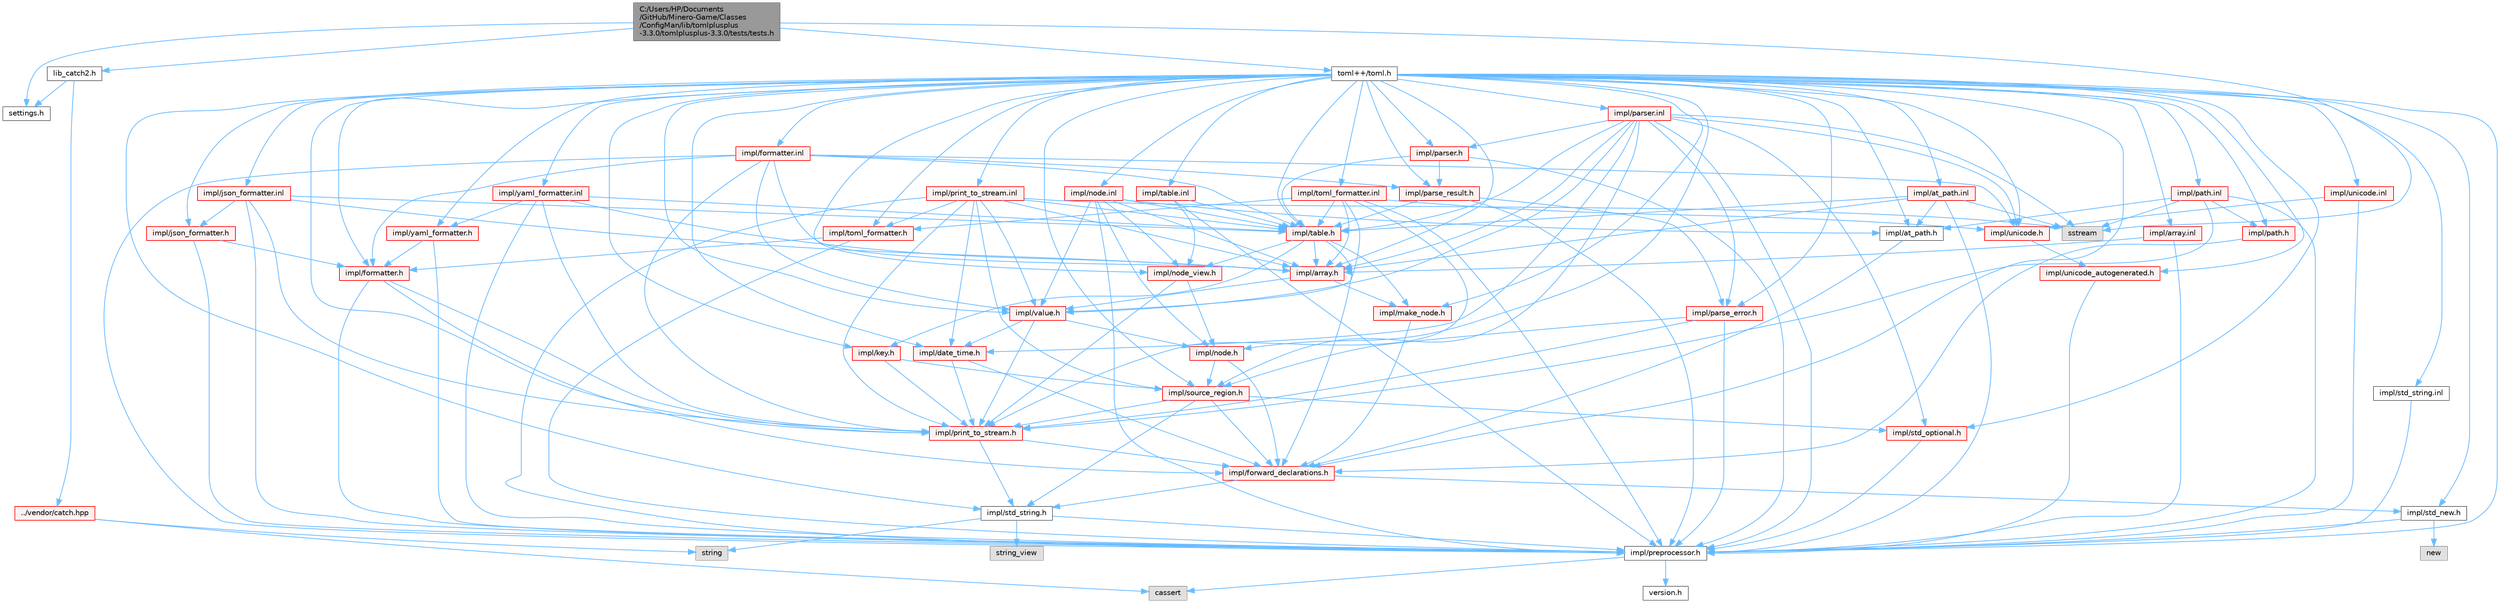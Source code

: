 digraph "C:/Users/HP/Documents/GitHub/Minero-Game/Classes/ConfigMan/lib/tomlplusplus-3.3.0/tomlplusplus-3.3.0/tests/tests.h"
{
 // LATEX_PDF_SIZE
  bgcolor="transparent";
  edge [fontname=Helvetica,fontsize=10,labelfontname=Helvetica,labelfontsize=10];
  node [fontname=Helvetica,fontsize=10,shape=box,height=0.2,width=0.4];
  Node1 [id="Node000001",label="C:/Users/HP/Documents\l/GitHub/Minero-Game/Classes\l/ConfigMan/lib/tomlplusplus\l-3.3.0/tomlplusplus-3.3.0/tests/tests.h",height=0.2,width=0.4,color="gray40", fillcolor="grey60", style="filled", fontcolor="black",tooltip=" "];
  Node1 -> Node2 [id="edge349_Node000001_Node000002",color="steelblue1",style="solid",tooltip=" "];
  Node2 [id="Node000002",label="settings.h",height=0.2,width=0.4,color="grey40", fillcolor="white", style="filled",URL="$_classes_2_config_man_2lib_2tomlplusplus-3_83_80_2tomlplusplus-3_83_80_2tests_2settings_8h.html",tooltip=" "];
  Node1 -> Node3 [id="edge350_Node000001_Node000003",color="steelblue1",style="solid",tooltip=" "];
  Node3 [id="Node000003",label="toml++/toml.h",height=0.2,width=0.4,color="grey40", fillcolor="white", style="filled",URL="$toml_8h.html",tooltip=" "];
  Node3 -> Node4 [id="edge351_Node000003_Node000004",color="steelblue1",style="solid",tooltip=" "];
  Node4 [id="Node000004",label="impl/preprocessor.h",height=0.2,width=0.4,color="grey40", fillcolor="white", style="filled",URL="$preprocessor_8h.html",tooltip=" "];
  Node4 -> Node5 [id="edge352_Node000004_Node000005",color="steelblue1",style="solid",tooltip=" "];
  Node5 [id="Node000005",label="cassert",height=0.2,width=0.4,color="grey60", fillcolor="#E0E0E0", style="filled",tooltip=" "];
  Node4 -> Node6 [id="edge353_Node000004_Node000006",color="steelblue1",style="solid",tooltip=" "];
  Node6 [id="Node000006",label="version.h",height=0.2,width=0.4,color="grey40", fillcolor="white", style="filled",URL="$version_8h.html",tooltip=" "];
  Node3 -> Node7 [id="edge354_Node000003_Node000007",color="steelblue1",style="solid",tooltip=" "];
  Node7 [id="Node000007",label="impl/std_new.h",height=0.2,width=0.4,color="grey40", fillcolor="white", style="filled",URL="$std__new_8h.html",tooltip=" "];
  Node7 -> Node4 [id="edge355_Node000007_Node000004",color="steelblue1",style="solid",tooltip=" "];
  Node7 -> Node8 [id="edge356_Node000007_Node000008",color="steelblue1",style="solid",tooltip=" "];
  Node8 [id="Node000008",label="new",height=0.2,width=0.4,color="grey60", fillcolor="#E0E0E0", style="filled",tooltip=" "];
  Node3 -> Node9 [id="edge357_Node000003_Node000009",color="steelblue1",style="solid",tooltip=" "];
  Node9 [id="Node000009",label="impl/std_string.h",height=0.2,width=0.4,color="grey40", fillcolor="white", style="filled",URL="$std__string_8h.html",tooltip=" "];
  Node9 -> Node4 [id="edge358_Node000009_Node000004",color="steelblue1",style="solid",tooltip=" "];
  Node9 -> Node10 [id="edge359_Node000009_Node000010",color="steelblue1",style="solid",tooltip=" "];
  Node10 [id="Node000010",label="string_view",height=0.2,width=0.4,color="grey60", fillcolor="#E0E0E0", style="filled",tooltip=" "];
  Node9 -> Node11 [id="edge360_Node000009_Node000011",color="steelblue1",style="solid",tooltip=" "];
  Node11 [id="Node000011",label="string",height=0.2,width=0.4,color="grey60", fillcolor="#E0E0E0", style="filled",tooltip=" "];
  Node3 -> Node12 [id="edge361_Node000003_Node000012",color="steelblue1",style="solid",tooltip=" "];
  Node12 [id="Node000012",label="impl/std_optional.h",height=0.2,width=0.4,color="red", fillcolor="#FFF0F0", style="filled",URL="$std__optional_8h.html",tooltip=" "];
  Node12 -> Node4 [id="edge362_Node000012_Node000004",color="steelblue1",style="solid",tooltip=" "];
  Node3 -> Node14 [id="edge363_Node000003_Node000014",color="steelblue1",style="solid",tooltip=" "];
  Node14 [id="Node000014",label="impl/forward_declarations.h",height=0.2,width=0.4,color="red", fillcolor="#FFF0F0", style="filled",URL="$forward__declarations_8h.html",tooltip=" "];
  Node14 -> Node9 [id="edge364_Node000014_Node000009",color="steelblue1",style="solid",tooltip=" "];
  Node14 -> Node7 [id="edge365_Node000014_Node000007",color="steelblue1",style="solid",tooltip=" "];
  Node3 -> Node27 [id="edge366_Node000003_Node000027",color="steelblue1",style="solid",tooltip=" "];
  Node27 [id="Node000027",label="impl/print_to_stream.h",height=0.2,width=0.4,color="red", fillcolor="#FFF0F0", style="filled",URL="$print__to__stream_8h.html",tooltip=" "];
  Node27 -> Node9 [id="edge367_Node000027_Node000009",color="steelblue1",style="solid",tooltip=" "];
  Node27 -> Node14 [id="edge368_Node000027_Node000014",color="steelblue1",style="solid",tooltip=" "];
  Node3 -> Node28 [id="edge369_Node000003_Node000028",color="steelblue1",style="solid",tooltip=" "];
  Node28 [id="Node000028",label="impl/source_region.h",height=0.2,width=0.4,color="red", fillcolor="#FFF0F0", style="filled",URL="$source__region_8h.html",tooltip=" "];
  Node28 -> Node12 [id="edge370_Node000028_Node000012",color="steelblue1",style="solid",tooltip=" "];
  Node28 -> Node9 [id="edge371_Node000028_Node000009",color="steelblue1",style="solid",tooltip=" "];
  Node28 -> Node14 [id="edge372_Node000028_Node000014",color="steelblue1",style="solid",tooltip=" "];
  Node28 -> Node27 [id="edge373_Node000028_Node000027",color="steelblue1",style="solid",tooltip=" "];
  Node3 -> Node29 [id="edge374_Node000003_Node000029",color="steelblue1",style="solid",tooltip=" "];
  Node29 [id="Node000029",label="impl/date_time.h",height=0.2,width=0.4,color="red", fillcolor="#FFF0F0", style="filled",URL="$date__time_8h.html",tooltip=" "];
  Node29 -> Node14 [id="edge375_Node000029_Node000014",color="steelblue1",style="solid",tooltip=" "];
  Node29 -> Node27 [id="edge376_Node000029_Node000027",color="steelblue1",style="solid",tooltip=" "];
  Node3 -> Node30 [id="edge377_Node000003_Node000030",color="steelblue1",style="solid",tooltip=" "];
  Node30 [id="Node000030",label="impl/at_path.h",height=0.2,width=0.4,color="grey40", fillcolor="white", style="filled",URL="$at__path_8h.html",tooltip=" "];
  Node30 -> Node14 [id="edge378_Node000030_Node000014",color="steelblue1",style="solid",tooltip=" "];
  Node3 -> Node31 [id="edge379_Node000003_Node000031",color="steelblue1",style="solid",tooltip=" "];
  Node31 [id="Node000031",label="impl/path.h",height=0.2,width=0.4,color="red", fillcolor="#FFF0F0", style="filled",URL="$path_8h.html",tooltip=" "];
  Node31 -> Node14 [id="edge380_Node000031_Node000014",color="steelblue1",style="solid",tooltip=" "];
  Node3 -> Node35 [id="edge381_Node000003_Node000035",color="steelblue1",style="solid",tooltip=" "];
  Node35 [id="Node000035",label="impl/node.h",height=0.2,width=0.4,color="red", fillcolor="#FFF0F0", style="filled",URL="$node_8h.html",tooltip=" "];
  Node35 -> Node14 [id="edge382_Node000035_Node000014",color="steelblue1",style="solid",tooltip=" "];
  Node35 -> Node28 [id="edge383_Node000035_Node000028",color="steelblue1",style="solid",tooltip=" "];
  Node3 -> Node38 [id="edge384_Node000003_Node000038",color="steelblue1",style="solid",tooltip=" "];
  Node38 [id="Node000038",label="impl/node_view.h",height=0.2,width=0.4,color="red", fillcolor="#FFF0F0", style="filled",URL="$node__view_8h.html",tooltip=" "];
  Node38 -> Node27 [id="edge385_Node000038_Node000027",color="steelblue1",style="solid",tooltip=" "];
  Node38 -> Node35 [id="edge386_Node000038_Node000035",color="steelblue1",style="solid",tooltip=" "];
  Node3 -> Node41 [id="edge387_Node000003_Node000041",color="steelblue1",style="solid",tooltip=" "];
  Node41 [id="Node000041",label="impl/value.h",height=0.2,width=0.4,color="red", fillcolor="#FFF0F0", style="filled",URL="$value_8h.html",tooltip=" "];
  Node41 -> Node29 [id="edge388_Node000041_Node000029",color="steelblue1",style="solid",tooltip=" "];
  Node41 -> Node35 [id="edge389_Node000041_Node000035",color="steelblue1",style="solid",tooltip=" "];
  Node41 -> Node27 [id="edge390_Node000041_Node000027",color="steelblue1",style="solid",tooltip=" "];
  Node3 -> Node42 [id="edge391_Node000003_Node000042",color="steelblue1",style="solid",tooltip=" "];
  Node42 [id="Node000042",label="impl/make_node.h",height=0.2,width=0.4,color="red", fillcolor="#FFF0F0", style="filled",URL="$make__node_8h.html",tooltip=" "];
  Node42 -> Node14 [id="edge392_Node000042_Node000014",color="steelblue1",style="solid",tooltip=" "];
  Node3 -> Node43 [id="edge393_Node000003_Node000043",color="steelblue1",style="solid",tooltip=" "];
  Node43 [id="Node000043",label="impl/array.h",height=0.2,width=0.4,color="red", fillcolor="#FFF0F0", style="filled",URL="$array_8h.html",tooltip=" "];
  Node43 -> Node41 [id="edge394_Node000043_Node000041",color="steelblue1",style="solid",tooltip=" "];
  Node43 -> Node42 [id="edge395_Node000043_Node000042",color="steelblue1",style="solid",tooltip=" "];
  Node3 -> Node44 [id="edge396_Node000003_Node000044",color="steelblue1",style="solid",tooltip=" "];
  Node44 [id="Node000044",label="impl/key.h",height=0.2,width=0.4,color="red", fillcolor="#FFF0F0", style="filled",URL="$key_8h.html",tooltip=" "];
  Node44 -> Node28 [id="edge397_Node000044_Node000028",color="steelblue1",style="solid",tooltip=" "];
  Node44 -> Node27 [id="edge398_Node000044_Node000027",color="steelblue1",style="solid",tooltip=" "];
  Node3 -> Node45 [id="edge399_Node000003_Node000045",color="steelblue1",style="solid",tooltip=" "];
  Node45 [id="Node000045",label="impl/table.h",height=0.2,width=0.4,color="red", fillcolor="#FFF0F0", style="filled",URL="$table_8h.html",tooltip=" "];
  Node45 -> Node14 [id="edge400_Node000045_Node000014",color="steelblue1",style="solid",tooltip=" "];
  Node45 -> Node43 [id="edge401_Node000045_Node000043",color="steelblue1",style="solid",tooltip=" "];
  Node45 -> Node42 [id="edge402_Node000045_Node000042",color="steelblue1",style="solid",tooltip=" "];
  Node45 -> Node38 [id="edge403_Node000045_Node000038",color="steelblue1",style="solid",tooltip=" "];
  Node45 -> Node44 [id="edge404_Node000045_Node000044",color="steelblue1",style="solid",tooltip=" "];
  Node3 -> Node48 [id="edge405_Node000003_Node000048",color="steelblue1",style="solid",tooltip=" "];
  Node48 [id="Node000048",label="impl/unicode_autogenerated.h",height=0.2,width=0.4,color="red", fillcolor="#FFF0F0", style="filled",URL="$unicode__autogenerated_8h.html",tooltip=" "];
  Node48 -> Node4 [id="edge406_Node000048_Node000004",color="steelblue1",style="solid",tooltip=" "];
  Node3 -> Node49 [id="edge407_Node000003_Node000049",color="steelblue1",style="solid",tooltip=" "];
  Node49 [id="Node000049",label="impl/unicode.h",height=0.2,width=0.4,color="red", fillcolor="#FFF0F0", style="filled",URL="$unicode_8h.html",tooltip=" "];
  Node49 -> Node48 [id="edge408_Node000049_Node000048",color="steelblue1",style="solid",tooltip=" "];
  Node3 -> Node50 [id="edge409_Node000003_Node000050",color="steelblue1",style="solid",tooltip=" "];
  Node50 [id="Node000050",label="impl/parse_error.h",height=0.2,width=0.4,color="red", fillcolor="#FFF0F0", style="filled",URL="$parse__error_8h.html",tooltip=" "];
  Node50 -> Node4 [id="edge410_Node000050_Node000004",color="steelblue1",style="solid",tooltip=" "];
  Node50 -> Node28 [id="edge411_Node000050_Node000028",color="steelblue1",style="solid",tooltip=" "];
  Node50 -> Node27 [id="edge412_Node000050_Node000027",color="steelblue1",style="solid",tooltip=" "];
  Node3 -> Node52 [id="edge413_Node000003_Node000052",color="steelblue1",style="solid",tooltip=" "];
  Node52 [id="Node000052",label="impl/parse_result.h",height=0.2,width=0.4,color="red", fillcolor="#FFF0F0", style="filled",URL="$parse__result_8h.html",tooltip=" "];
  Node52 -> Node4 [id="edge414_Node000052_Node000004",color="steelblue1",style="solid",tooltip=" "];
  Node52 -> Node45 [id="edge415_Node000052_Node000045",color="steelblue1",style="solid",tooltip=" "];
  Node52 -> Node50 [id="edge416_Node000052_Node000050",color="steelblue1",style="solid",tooltip=" "];
  Node3 -> Node53 [id="edge417_Node000003_Node000053",color="steelblue1",style="solid",tooltip=" "];
  Node53 [id="Node000053",label="impl/parser.h",height=0.2,width=0.4,color="red", fillcolor="#FFF0F0", style="filled",URL="$parser_8h.html",tooltip=" "];
  Node53 -> Node4 [id="edge418_Node000053_Node000004",color="steelblue1",style="solid",tooltip=" "];
  Node53 -> Node45 [id="edge419_Node000053_Node000045",color="steelblue1",style="solid",tooltip=" "];
  Node53 -> Node52 [id="edge420_Node000053_Node000052",color="steelblue1",style="solid",tooltip=" "];
  Node3 -> Node54 [id="edge421_Node000003_Node000054",color="steelblue1",style="solid",tooltip=" "];
  Node54 [id="Node000054",label="impl/formatter.h",height=0.2,width=0.4,color="red", fillcolor="#FFF0F0", style="filled",URL="$_classes_2_config_man_2lib_2tomlplusplus-3_83_80_2tomlplusplus-3_83_80_2include_2toml_09_09_2impl_2formatter_8h.html",tooltip=" "];
  Node54 -> Node4 [id="edge422_Node000054_Node000004",color="steelblue1",style="solid",tooltip=" "];
  Node54 -> Node14 [id="edge423_Node000054_Node000014",color="steelblue1",style="solid",tooltip=" "];
  Node54 -> Node27 [id="edge424_Node000054_Node000027",color="steelblue1",style="solid",tooltip=" "];
  Node3 -> Node55 [id="edge425_Node000003_Node000055",color="steelblue1",style="solid",tooltip=" "];
  Node55 [id="Node000055",label="impl/toml_formatter.h",height=0.2,width=0.4,color="red", fillcolor="#FFF0F0", style="filled",URL="$toml__formatter_8h.html",tooltip=" "];
  Node55 -> Node4 [id="edge426_Node000055_Node000004",color="steelblue1",style="solid",tooltip=" "];
  Node55 -> Node54 [id="edge427_Node000055_Node000054",color="steelblue1",style="solid",tooltip=" "];
  Node3 -> Node56 [id="edge428_Node000003_Node000056",color="steelblue1",style="solid",tooltip=" "];
  Node56 [id="Node000056",label="impl/json_formatter.h",height=0.2,width=0.4,color="red", fillcolor="#FFF0F0", style="filled",URL="$json__formatter_8h.html",tooltip=" "];
  Node56 -> Node4 [id="edge429_Node000056_Node000004",color="steelblue1",style="solid",tooltip=" "];
  Node56 -> Node54 [id="edge430_Node000056_Node000054",color="steelblue1",style="solid",tooltip=" "];
  Node3 -> Node57 [id="edge431_Node000003_Node000057",color="steelblue1",style="solid",tooltip=" "];
  Node57 [id="Node000057",label="impl/yaml_formatter.h",height=0.2,width=0.4,color="red", fillcolor="#FFF0F0", style="filled",URL="$yaml__formatter_8h.html",tooltip=" "];
  Node57 -> Node4 [id="edge432_Node000057_Node000004",color="steelblue1",style="solid",tooltip=" "];
  Node57 -> Node54 [id="edge433_Node000057_Node000054",color="steelblue1",style="solid",tooltip=" "];
  Node3 -> Node58 [id="edge434_Node000003_Node000058",color="steelblue1",style="solid",tooltip=" "];
  Node58 [id="Node000058",label="impl/std_string.inl",height=0.2,width=0.4,color="grey40", fillcolor="white", style="filled",URL="$std__string_8inl.html",tooltip=" "];
  Node58 -> Node4 [id="edge435_Node000058_Node000004",color="steelblue1",style="solid",tooltip=" "];
  Node3 -> Node59 [id="edge436_Node000003_Node000059",color="steelblue1",style="solid",tooltip=" "];
  Node59 [id="Node000059",label="impl/print_to_stream.inl",height=0.2,width=0.4,color="red", fillcolor="#FFF0F0", style="filled",URL="$print__to__stream_8inl.html",tooltip=" "];
  Node59 -> Node4 [id="edge437_Node000059_Node000004",color="steelblue1",style="solid",tooltip=" "];
  Node59 -> Node27 [id="edge438_Node000059_Node000027",color="steelblue1",style="solid",tooltip=" "];
  Node59 -> Node28 [id="edge439_Node000059_Node000028",color="steelblue1",style="solid",tooltip=" "];
  Node59 -> Node29 [id="edge440_Node000059_Node000029",color="steelblue1",style="solid",tooltip=" "];
  Node59 -> Node55 [id="edge441_Node000059_Node000055",color="steelblue1",style="solid",tooltip=" "];
  Node59 -> Node41 [id="edge442_Node000059_Node000041",color="steelblue1",style="solid",tooltip=" "];
  Node59 -> Node43 [id="edge443_Node000059_Node000043",color="steelblue1",style="solid",tooltip=" "];
  Node59 -> Node45 [id="edge444_Node000059_Node000045",color="steelblue1",style="solid",tooltip=" "];
  Node59 -> Node61 [id="edge445_Node000059_Node000061",color="steelblue1",style="solid",tooltip=" "];
  Node61 [id="Node000061",label="sstream",height=0.2,width=0.4,color="grey60", fillcolor="#E0E0E0", style="filled",tooltip=" "];
  Node3 -> Node63 [id="edge446_Node000003_Node000063",color="steelblue1",style="solid",tooltip=" "];
  Node63 [id="Node000063",label="impl/node.inl",height=0.2,width=0.4,color="red", fillcolor="#FFF0F0", style="filled",URL="$node_8inl.html",tooltip=" "];
  Node63 -> Node4 [id="edge447_Node000063_Node000004",color="steelblue1",style="solid",tooltip=" "];
  Node63 -> Node35 [id="edge448_Node000063_Node000035",color="steelblue1",style="solid",tooltip=" "];
  Node63 -> Node38 [id="edge449_Node000063_Node000038",color="steelblue1",style="solid",tooltip=" "];
  Node63 -> Node30 [id="edge450_Node000063_Node000030",color="steelblue1",style="solid",tooltip=" "];
  Node63 -> Node45 [id="edge451_Node000063_Node000045",color="steelblue1",style="solid",tooltip=" "];
  Node63 -> Node43 [id="edge452_Node000063_Node000043",color="steelblue1",style="solid",tooltip=" "];
  Node63 -> Node41 [id="edge453_Node000063_Node000041",color="steelblue1",style="solid",tooltip=" "];
  Node3 -> Node64 [id="edge454_Node000003_Node000064",color="steelblue1",style="solid",tooltip=" "];
  Node64 [id="Node000064",label="impl/at_path.inl",height=0.2,width=0.4,color="red", fillcolor="#FFF0F0", style="filled",URL="$at__path_8inl.html",tooltip=" "];
  Node64 -> Node4 [id="edge455_Node000064_Node000004",color="steelblue1",style="solid",tooltip=" "];
  Node64 -> Node30 [id="edge456_Node000064_Node000030",color="steelblue1",style="solid",tooltip=" "];
  Node64 -> Node43 [id="edge457_Node000064_Node000043",color="steelblue1",style="solid",tooltip=" "];
  Node64 -> Node45 [id="edge458_Node000064_Node000045",color="steelblue1",style="solid",tooltip=" "];
  Node64 -> Node61 [id="edge459_Node000064_Node000061",color="steelblue1",style="solid",tooltip=" "];
  Node3 -> Node65 [id="edge460_Node000003_Node000065",color="steelblue1",style="solid",tooltip=" "];
  Node65 [id="Node000065",label="impl/path.inl",height=0.2,width=0.4,color="red", fillcolor="#FFF0F0", style="filled",URL="$path_8inl.html",tooltip=" "];
  Node65 -> Node4 [id="edge461_Node000065_Node000004",color="steelblue1",style="solid",tooltip=" "];
  Node65 -> Node31 [id="edge462_Node000065_Node000031",color="steelblue1",style="solid",tooltip=" "];
  Node65 -> Node30 [id="edge463_Node000065_Node000030",color="steelblue1",style="solid",tooltip=" "];
  Node65 -> Node27 [id="edge464_Node000065_Node000027",color="steelblue1",style="solid",tooltip=" "];
  Node65 -> Node61 [id="edge465_Node000065_Node000061",color="steelblue1",style="solid",tooltip=" "];
  Node3 -> Node66 [id="edge466_Node000003_Node000066",color="steelblue1",style="solid",tooltip=" "];
  Node66 [id="Node000066",label="impl/array.inl",height=0.2,width=0.4,color="red", fillcolor="#FFF0F0", style="filled",URL="$array_8inl.html",tooltip=" "];
  Node66 -> Node4 [id="edge467_Node000066_Node000004",color="steelblue1",style="solid",tooltip=" "];
  Node66 -> Node43 [id="edge468_Node000066_Node000043",color="steelblue1",style="solid",tooltip=" "];
  Node3 -> Node67 [id="edge469_Node000003_Node000067",color="steelblue1",style="solid",tooltip=" "];
  Node67 [id="Node000067",label="impl/table.inl",height=0.2,width=0.4,color="red", fillcolor="#FFF0F0", style="filled",URL="$table_8inl.html",tooltip=" "];
  Node67 -> Node4 [id="edge470_Node000067_Node000004",color="steelblue1",style="solid",tooltip=" "];
  Node67 -> Node45 [id="edge471_Node000067_Node000045",color="steelblue1",style="solid",tooltip=" "];
  Node67 -> Node38 [id="edge472_Node000067_Node000038",color="steelblue1",style="solid",tooltip=" "];
  Node3 -> Node68 [id="edge473_Node000003_Node000068",color="steelblue1",style="solid",tooltip=" "];
  Node68 [id="Node000068",label="impl/unicode.inl",height=0.2,width=0.4,color="red", fillcolor="#FFF0F0", style="filled",URL="$unicode_8inl.html",tooltip=" "];
  Node68 -> Node4 [id="edge474_Node000068_Node000004",color="steelblue1",style="solid",tooltip=" "];
  Node68 -> Node49 [id="edge475_Node000068_Node000049",color="steelblue1",style="solid",tooltip=" "];
  Node3 -> Node70 [id="edge476_Node000003_Node000070",color="steelblue1",style="solid",tooltip=" "];
  Node70 [id="Node000070",label="impl/parser.inl",height=0.2,width=0.4,color="red", fillcolor="#FFF0F0", style="filled",URL="$parser_8inl.html",tooltip=" "];
  Node70 -> Node4 [id="edge477_Node000070_Node000004",color="steelblue1",style="solid",tooltip=" "];
  Node70 -> Node53 [id="edge478_Node000070_Node000053",color="steelblue1",style="solid",tooltip=" "];
  Node70 -> Node12 [id="edge479_Node000070_Node000012",color="steelblue1",style="solid",tooltip=" "];
  Node70 -> Node28 [id="edge480_Node000070_Node000028",color="steelblue1",style="solid",tooltip=" "];
  Node70 -> Node50 [id="edge481_Node000070_Node000050",color="steelblue1",style="solid",tooltip=" "];
  Node70 -> Node29 [id="edge482_Node000070_Node000029",color="steelblue1",style="solid",tooltip=" "];
  Node70 -> Node41 [id="edge483_Node000070_Node000041",color="steelblue1",style="solid",tooltip=" "];
  Node70 -> Node43 [id="edge484_Node000070_Node000043",color="steelblue1",style="solid",tooltip=" "];
  Node70 -> Node45 [id="edge485_Node000070_Node000045",color="steelblue1",style="solid",tooltip=" "];
  Node70 -> Node49 [id="edge486_Node000070_Node000049",color="steelblue1",style="solid",tooltip=" "];
  Node70 -> Node61 [id="edge487_Node000070_Node000061",color="steelblue1",style="solid",tooltip=" "];
  Node3 -> Node73 [id="edge488_Node000003_Node000073",color="steelblue1",style="solid",tooltip=" "];
  Node73 [id="Node000073",label="impl/formatter.inl",height=0.2,width=0.4,color="red", fillcolor="#FFF0F0", style="filled",URL="$formatter_8inl.html",tooltip=" "];
  Node73 -> Node4 [id="edge489_Node000073_Node000004",color="steelblue1",style="solid",tooltip=" "];
  Node73 -> Node54 [id="edge490_Node000073_Node000054",color="steelblue1",style="solid",tooltip=" "];
  Node73 -> Node27 [id="edge491_Node000073_Node000027",color="steelblue1",style="solid",tooltip=" "];
  Node73 -> Node41 [id="edge492_Node000073_Node000041",color="steelblue1",style="solid",tooltip=" "];
  Node73 -> Node45 [id="edge493_Node000073_Node000045",color="steelblue1",style="solid",tooltip=" "];
  Node73 -> Node43 [id="edge494_Node000073_Node000043",color="steelblue1",style="solid",tooltip=" "];
  Node73 -> Node49 [id="edge495_Node000073_Node000049",color="steelblue1",style="solid",tooltip=" "];
  Node73 -> Node52 [id="edge496_Node000073_Node000052",color="steelblue1",style="solid",tooltip=" "];
  Node3 -> Node74 [id="edge497_Node000003_Node000074",color="steelblue1",style="solid",tooltip=" "];
  Node74 [id="Node000074",label="impl/toml_formatter.inl",height=0.2,width=0.4,color="red", fillcolor="#FFF0F0", style="filled",URL="$toml__formatter_8inl.html",tooltip=" "];
  Node74 -> Node4 [id="edge498_Node000074_Node000004",color="steelblue1",style="solid",tooltip=" "];
  Node74 -> Node55 [id="edge499_Node000074_Node000055",color="steelblue1",style="solid",tooltip=" "];
  Node74 -> Node27 [id="edge500_Node000074_Node000027",color="steelblue1",style="solid",tooltip=" "];
  Node74 -> Node41 [id="edge501_Node000074_Node000041",color="steelblue1",style="solid",tooltip=" "];
  Node74 -> Node45 [id="edge502_Node000074_Node000045",color="steelblue1",style="solid",tooltip=" "];
  Node74 -> Node43 [id="edge503_Node000074_Node000043",color="steelblue1",style="solid",tooltip=" "];
  Node74 -> Node49 [id="edge504_Node000074_Node000049",color="steelblue1",style="solid",tooltip=" "];
  Node3 -> Node75 [id="edge505_Node000003_Node000075",color="steelblue1",style="solid",tooltip=" "];
  Node75 [id="Node000075",label="impl/json_formatter.inl",height=0.2,width=0.4,color="red", fillcolor="#FFF0F0", style="filled",URL="$json__formatter_8inl.html",tooltip=" "];
  Node75 -> Node4 [id="edge506_Node000075_Node000004",color="steelblue1",style="solid",tooltip=" "];
  Node75 -> Node56 [id="edge507_Node000075_Node000056",color="steelblue1",style="solid",tooltip=" "];
  Node75 -> Node27 [id="edge508_Node000075_Node000027",color="steelblue1",style="solid",tooltip=" "];
  Node75 -> Node45 [id="edge509_Node000075_Node000045",color="steelblue1",style="solid",tooltip=" "];
  Node75 -> Node43 [id="edge510_Node000075_Node000043",color="steelblue1",style="solid",tooltip=" "];
  Node3 -> Node76 [id="edge511_Node000003_Node000076",color="steelblue1",style="solid",tooltip=" "];
  Node76 [id="Node000076",label="impl/yaml_formatter.inl",height=0.2,width=0.4,color="red", fillcolor="#FFF0F0", style="filled",URL="$yaml__formatter_8inl.html",tooltip=" "];
  Node76 -> Node4 [id="edge512_Node000076_Node000004",color="steelblue1",style="solid",tooltip=" "];
  Node76 -> Node57 [id="edge513_Node000076_Node000057",color="steelblue1",style="solid",tooltip=" "];
  Node76 -> Node27 [id="edge514_Node000076_Node000027",color="steelblue1",style="solid",tooltip=" "];
  Node76 -> Node45 [id="edge515_Node000076_Node000045",color="steelblue1",style="solid",tooltip=" "];
  Node76 -> Node43 [id="edge516_Node000076_Node000043",color="steelblue1",style="solid",tooltip=" "];
  Node1 -> Node77 [id="edge517_Node000001_Node000077",color="steelblue1",style="solid",tooltip=" "];
  Node77 [id="Node000077",label="lib_catch2.h",height=0.2,width=0.4,color="grey40", fillcolor="white", style="filled",URL="$lib__catch2_8h.html",tooltip=" "];
  Node77 -> Node2 [id="edge518_Node000077_Node000002",color="steelblue1",style="solid",tooltip=" "];
  Node77 -> Node78 [id="edge519_Node000077_Node000078",color="steelblue1",style="solid",tooltip=" "];
  Node78 [id="Node000078",label="../vendor/catch.hpp",height=0.2,width=0.4,color="red", fillcolor="#FFF0F0", style="filled",URL="$catch_8hpp.html",tooltip=" "];
  Node78 -> Node11 [id="edge520_Node000078_Node000011",color="steelblue1",style="solid",tooltip=" "];
  Node78 -> Node5 [id="edge521_Node000078_Node000005",color="steelblue1",style="solid",tooltip=" "];
  Node1 -> Node61 [id="edge522_Node000001_Node000061",color="steelblue1",style="solid",tooltip=" "];
}
